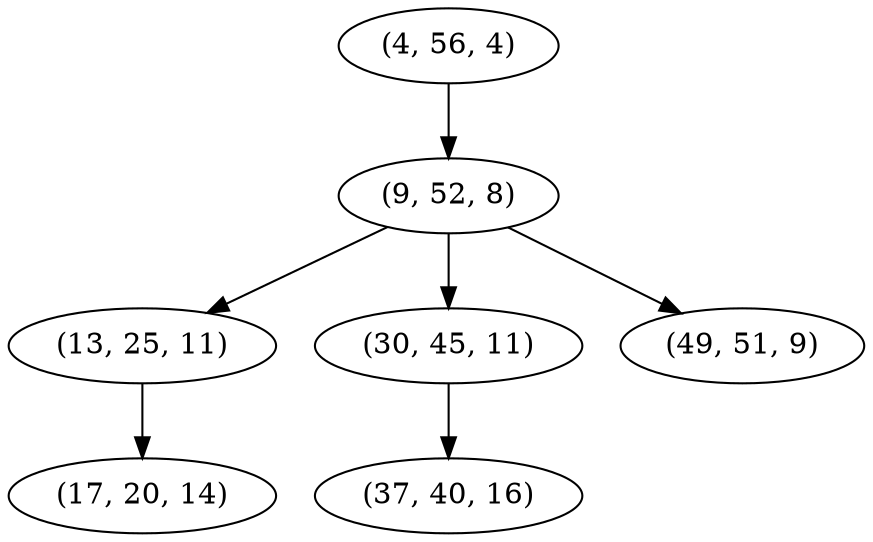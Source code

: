 digraph tree {
    "(4, 56, 4)";
    "(9, 52, 8)";
    "(13, 25, 11)";
    "(17, 20, 14)";
    "(30, 45, 11)";
    "(37, 40, 16)";
    "(49, 51, 9)";
    "(4, 56, 4)" -> "(9, 52, 8)";
    "(9, 52, 8)" -> "(13, 25, 11)";
    "(9, 52, 8)" -> "(30, 45, 11)";
    "(9, 52, 8)" -> "(49, 51, 9)";
    "(13, 25, 11)" -> "(17, 20, 14)";
    "(30, 45, 11)" -> "(37, 40, 16)";
}
